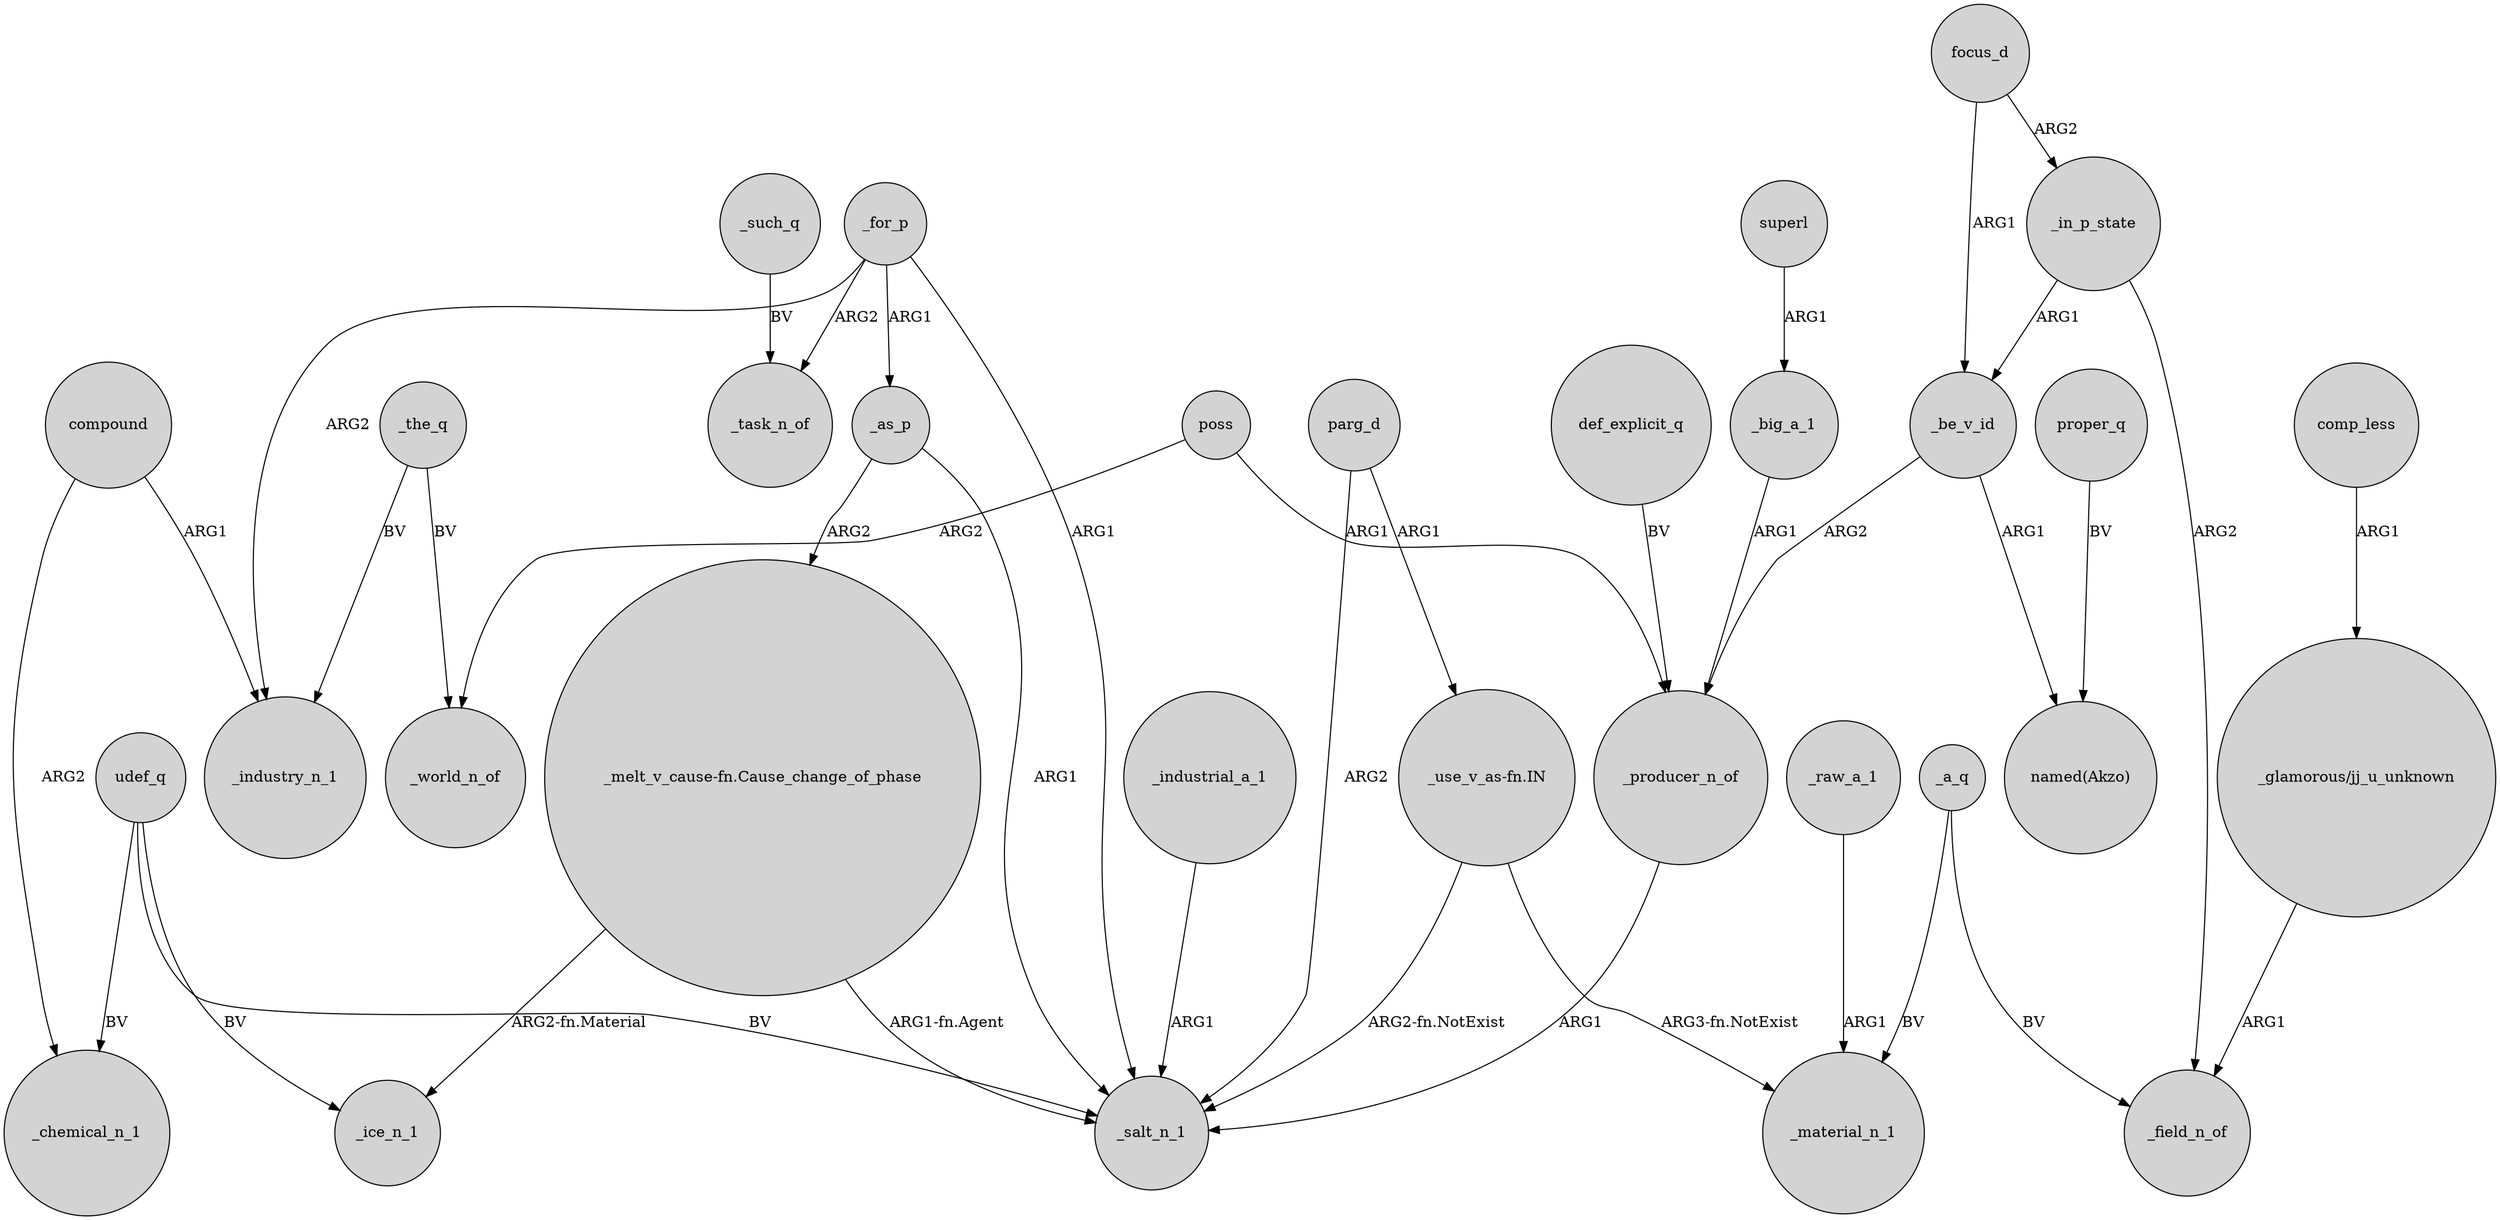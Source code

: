 digraph {
	node [shape=circle style=filled]
	"_glamorous/jj_u_unknown" -> _field_n_of [label=ARG1]
	"_melt_v_cause-fn.Cause_change_of_phase" -> _salt_n_1 [label="ARG1-fn.Agent"]
	_for_p -> _salt_n_1 [label=ARG1]
	def_explicit_q -> _producer_n_of [label=BV]
	focus_d -> _in_p_state [label=ARG2]
	_a_q -> _material_n_1 [label=BV]
	udef_q -> _ice_n_1 [label=BV]
	proper_q -> "named(Akzo)" [label=BV]
	compound -> _industry_n_1 [label=ARG1]
	_in_p_state -> _field_n_of [label=ARG2]
	_producer_n_of -> _salt_n_1 [label=ARG1]
	_industrial_a_1 -> _salt_n_1 [label=ARG1]
	_in_p_state -> _be_v_id [label=ARG1]
	_be_v_id -> _producer_n_of [label=ARG2]
	_such_q -> _task_n_of [label=BV]
	_the_q -> _industry_n_1 [label=BV]
	parg_d -> _salt_n_1 [label=ARG2]
	compound -> _chemical_n_1 [label=ARG2]
	_as_p -> _salt_n_1 [label=ARG1]
	"_use_v_as-fn.IN" -> _salt_n_1 [label="ARG2-fn.NotExist"]
	focus_d -> _be_v_id [label=ARG1]
	_big_a_1 -> _producer_n_of [label=ARG1]
	"_melt_v_cause-fn.Cause_change_of_phase" -> _ice_n_1 [label="ARG2-fn.Material"]
	_as_p -> "_melt_v_cause-fn.Cause_change_of_phase" [label=ARG2]
	comp_less -> "_glamorous/jj_u_unknown" [label=ARG1]
	"_use_v_as-fn.IN" -> _material_n_1 [label="ARG3-fn.NotExist"]
	parg_d -> "_use_v_as-fn.IN" [label=ARG1]
	udef_q -> _chemical_n_1 [label=BV]
	_be_v_id -> "named(Akzo)" [label=ARG1]
	udef_q -> _salt_n_1 [label=BV]
	_for_p -> _as_p [label=ARG1]
	poss -> _world_n_of [label=ARG2]
	_for_p -> _task_n_of [label=ARG2]
	superl -> _big_a_1 [label=ARG1]
	poss -> _producer_n_of [label=ARG1]
	_raw_a_1 -> _material_n_1 [label=ARG1]
	_the_q -> _world_n_of [label=BV]
	_a_q -> _field_n_of [label=BV]
	_for_p -> _industry_n_1 [label=ARG2]
}
